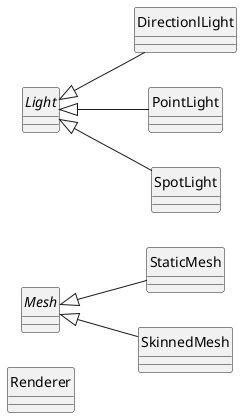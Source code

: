@startuml

left to right direction

skinparam monochrome true
skinparam classAttributeIconSize 0
hide circle

class Renderer

abstract class Mesh
class StaticMesh
class SkinnedMesh

Mesh <|-- StaticMesh
Mesh <|-- SkinnedMesh

abstract class Light
class DirectionlLight
class PointLight
class SpotLight

Light <|-- DirectionlLight
Light <|-- PointLight
Light <|-- SpotLight



@enduml